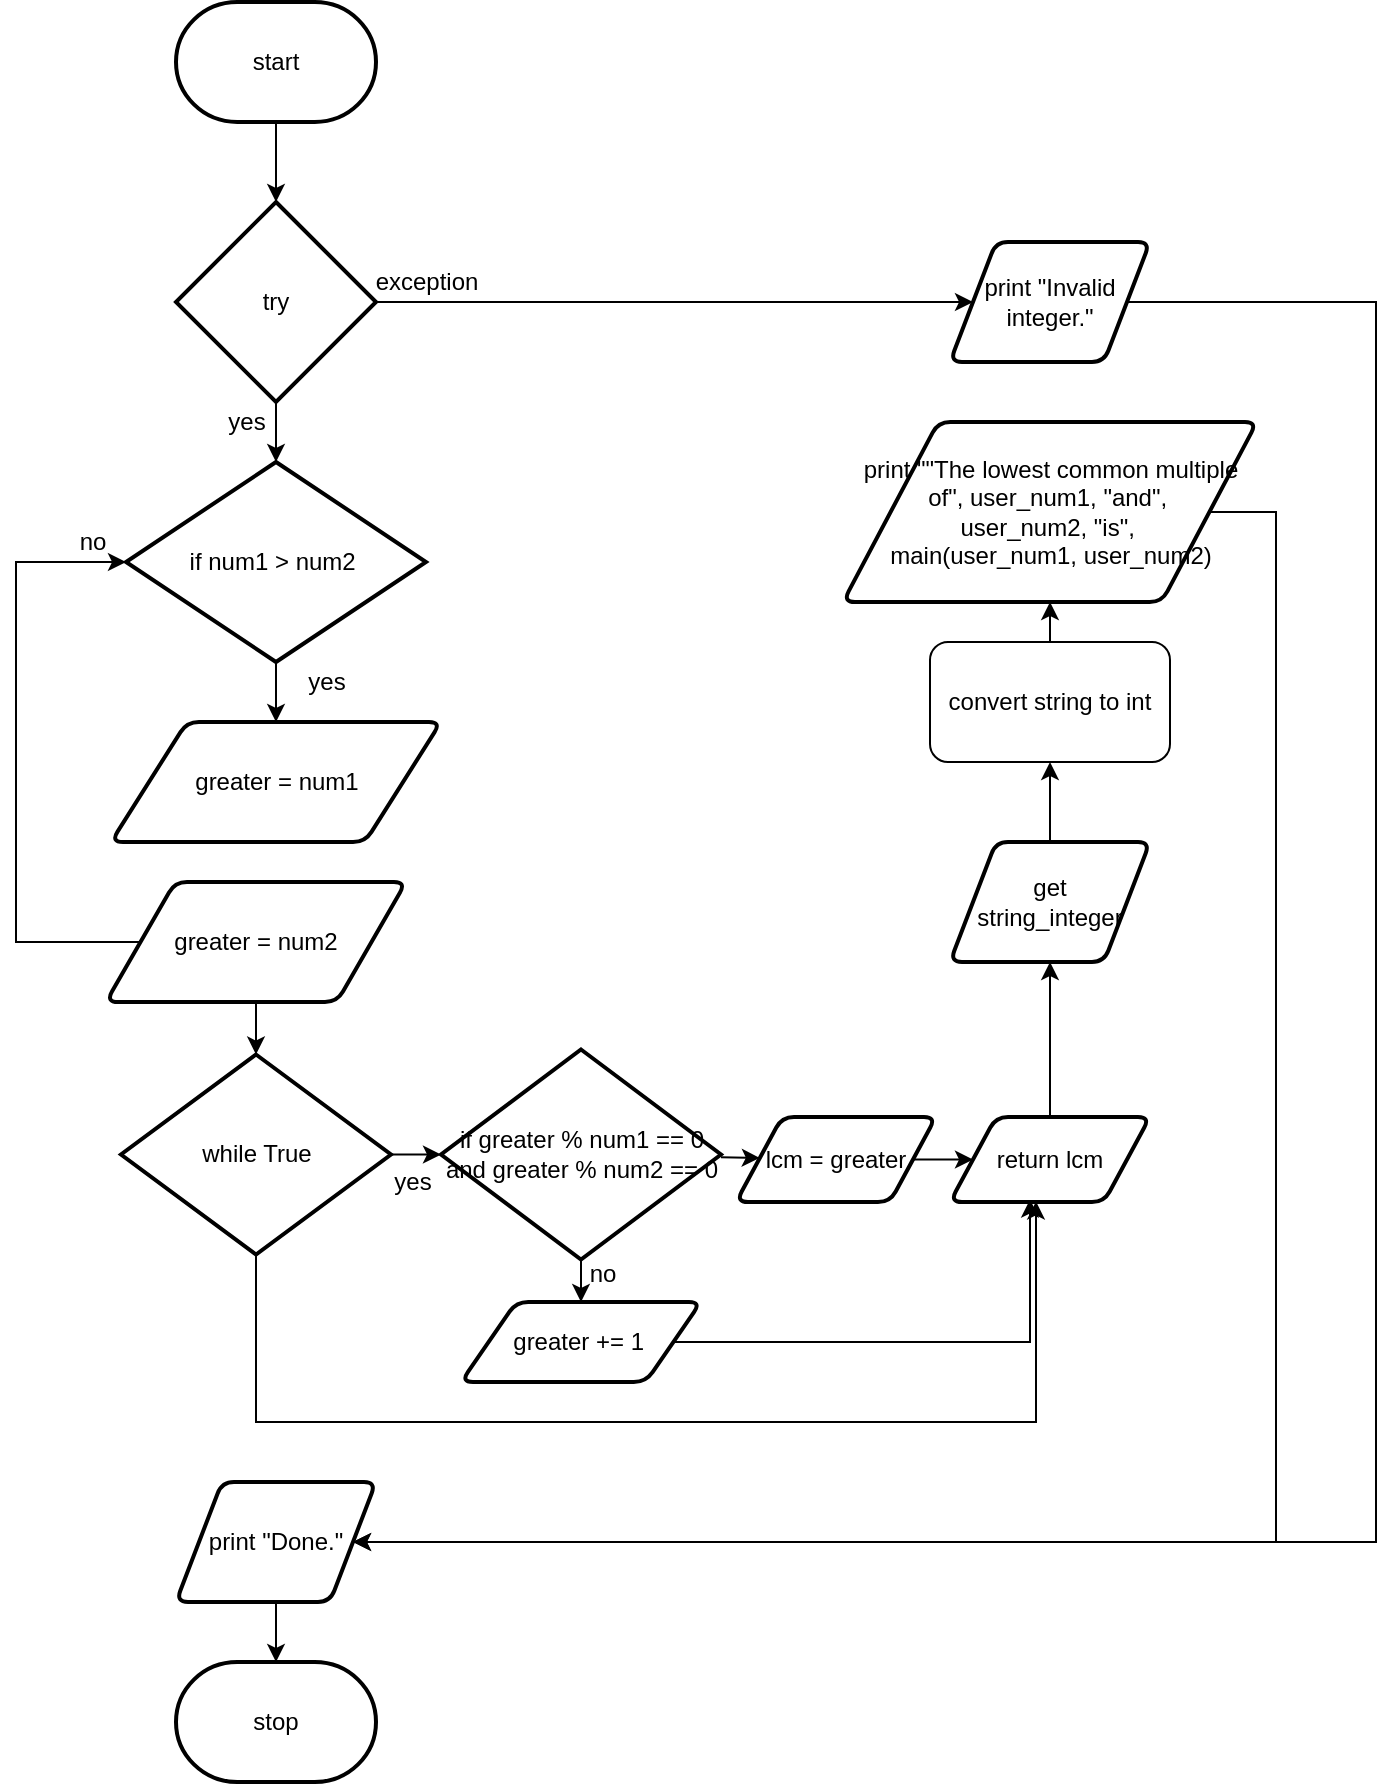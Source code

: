 <mxfile>
    <diagram id="BsBV6leVBUCAfMzn52um" name="Page-1">
        <mxGraphModel dx="640" dy="539" grid="1" gridSize="10" guides="1" tooltips="1" connect="1" arrows="1" fold="1" page="1" pageScale="1" pageWidth="827" pageHeight="1169" math="0" shadow="0">
            <root>
                <mxCell id="0"/>
                <mxCell id="1" parent="0"/>
                <mxCell id="9" style="edgeStyle=none;html=1;entryX=0.5;entryY=0;entryDx=0;entryDy=0;" parent="1" source="2" edge="1">
                    <mxGeometry relative="1" as="geometry">
                        <mxPoint x="390" y="140" as="targetPoint"/>
                    </mxGeometry>
                </mxCell>
                <mxCell id="2" value="start" style="strokeWidth=2;html=1;shape=mxgraph.flowchart.terminator;whiteSpace=wrap;" parent="1" vertex="1">
                    <mxGeometry x="340" y="40" width="100" height="60" as="geometry"/>
                </mxCell>
                <mxCell id="32" style="edgeStyle=orthogonalEdgeStyle;html=1;entryX=0;entryY=0.5;entryDx=0;entryDy=0;entryPerimeter=0;strokeColor=none;rounded=0;" parent="1" edge="1">
                    <mxGeometry relative="1" as="geometry">
                        <mxPoint x="515" y="480" as="targetPoint"/>
                        <mxPoint x="443.9" y="535" as="sourcePoint"/>
                    </mxGeometry>
                </mxCell>
                <mxCell id="191" style="edgeStyle=orthogonalEdgeStyle;rounded=0;html=1;" edge="1" parent="1" source="113" target="117">
                    <mxGeometry relative="1" as="geometry"/>
                </mxCell>
                <mxCell id="113" value="get &lt;br&gt;string_integer" style="shape=parallelogram;html=1;strokeWidth=2;perimeter=parallelogramPerimeter;whiteSpace=wrap;rounded=1;arcSize=12;size=0.23;" parent="1" vertex="1">
                    <mxGeometry x="727" y="460" width="100" height="60" as="geometry"/>
                </mxCell>
                <mxCell id="132" style="edgeStyle=orthogonalEdgeStyle;rounded=0;html=1;" parent="1" source="114" target="131" edge="1">
                    <mxGeometry relative="1" as="geometry"/>
                </mxCell>
                <mxCell id="190" style="edgeStyle=orthogonalEdgeStyle;rounded=0;html=1;entryX=0.5;entryY=0;entryDx=0;entryDy=0;entryPerimeter=0;" edge="1" parent="1" source="114" target="162">
                    <mxGeometry relative="1" as="geometry"/>
                </mxCell>
                <mxCell id="114" value="try" style="strokeWidth=2;html=1;shape=mxgraph.flowchart.decision;whiteSpace=wrap;" parent="1" vertex="1">
                    <mxGeometry x="340" y="140" width="100" height="100" as="geometry"/>
                </mxCell>
                <mxCell id="193" style="edgeStyle=orthogonalEdgeStyle;rounded=0;html=1;entryX=0.5;entryY=1;entryDx=0;entryDy=0;" edge="1" parent="1" source="117" target="192">
                    <mxGeometry relative="1" as="geometry"/>
                </mxCell>
                <mxCell id="117" value="convert string to int" style="rounded=1;whiteSpace=wrap;html=1;" parent="1" vertex="1">
                    <mxGeometry x="717" y="360" width="120" height="60" as="geometry"/>
                </mxCell>
                <mxCell id="130" value="yes" style="text;html=1;align=center;verticalAlign=middle;resizable=0;points=[];autosize=1;strokeColor=none;fillColor=none;" parent="1" vertex="1">
                    <mxGeometry x="360" y="240" width="30" height="20" as="geometry"/>
                </mxCell>
                <mxCell id="198" style="edgeStyle=orthogonalEdgeStyle;rounded=0;html=1;entryX=1;entryY=0.5;entryDx=0;entryDy=0;" edge="1" parent="1" source="131" target="195">
                    <mxGeometry relative="1" as="geometry">
                        <Array as="points">
                            <mxPoint x="940" y="190"/>
                            <mxPoint x="940" y="810"/>
                        </Array>
                    </mxGeometry>
                </mxCell>
                <mxCell id="131" value="print &quot;Invalid integer.&quot;" style="shape=parallelogram;html=1;strokeWidth=2;perimeter=parallelogramPerimeter;whiteSpace=wrap;rounded=1;arcSize=12;size=0.23;" parent="1" vertex="1">
                    <mxGeometry x="727" y="160" width="100" height="60" as="geometry"/>
                </mxCell>
                <mxCell id="133" value="exception" style="text;html=1;align=center;verticalAlign=middle;resizable=0;points=[];autosize=1;strokeColor=none;fillColor=none;" parent="1" vertex="1">
                    <mxGeometry x="430" y="170" width="70" height="20" as="geometry"/>
                </mxCell>
                <mxCell id="155" style="edgeStyle=orthogonalEdgeStyle;html=1;entryX=0;entryY=0.5;entryDx=0;entryDy=0;rounded=0;entryPerimeter=0;" parent="1" source="172" target="162" edge="1">
                    <mxGeometry relative="1" as="geometry">
                        <Array as="points">
                            <mxPoint x="260" y="510"/>
                            <mxPoint x="260" y="320"/>
                        </Array>
                        <mxPoint x="315" y="640" as="sourcePoint"/>
                        <mxPoint x="329.55" y="520" as="targetPoint"/>
                    </mxGeometry>
                </mxCell>
                <mxCell id="156" value="greater = num1" style="shape=parallelogram;html=1;strokeWidth=2;perimeter=parallelogramPerimeter;whiteSpace=wrap;rounded=1;arcSize=12;size=0.23;" parent="1" vertex="1">
                    <mxGeometry x="307.5" y="400" width="165" height="60" as="geometry"/>
                </mxCell>
                <mxCell id="161" value="yes" style="text;html=1;align=center;verticalAlign=middle;resizable=0;points=[];autosize=1;strokeColor=none;fillColor=none;" parent="1" vertex="1">
                    <mxGeometry x="400" y="370" width="30" height="20" as="geometry"/>
                </mxCell>
                <mxCell id="169" style="edgeStyle=none;html=1;" parent="1" source="162" target="156" edge="1">
                    <mxGeometry relative="1" as="geometry"/>
                </mxCell>
                <mxCell id="162" value="if num1 &amp;gt; num2&amp;nbsp;" style="strokeWidth=2;html=1;shape=mxgraph.flowchart.decision;whiteSpace=wrap;" parent="1" vertex="1">
                    <mxGeometry x="315" y="270" width="150" height="100" as="geometry"/>
                </mxCell>
                <mxCell id="166" value="stop" style="strokeWidth=2;html=1;shape=mxgraph.flowchart.terminator;whiteSpace=wrap;" parent="1" vertex="1">
                    <mxGeometry x="340" y="870" width="100" height="60" as="geometry"/>
                </mxCell>
                <mxCell id="171" value="no" style="text;html=1;align=center;verticalAlign=middle;resizable=0;points=[];autosize=1;strokeColor=none;fillColor=none;" parent="1" vertex="1">
                    <mxGeometry x="282.5" y="300" width="30" height="20" as="geometry"/>
                </mxCell>
                <mxCell id="186" style="edgeStyle=orthogonalEdgeStyle;rounded=0;html=1;entryX=0.5;entryY=0;entryDx=0;entryDy=0;entryPerimeter=0;" edge="1" parent="1" source="172" target="173">
                    <mxGeometry relative="1" as="geometry"/>
                </mxCell>
                <mxCell id="172" value="greater = num2" style="shape=parallelogram;html=1;strokeWidth=2;perimeter=parallelogramPerimeter;whiteSpace=wrap;rounded=1;arcSize=12;size=0.23;" parent="1" vertex="1">
                    <mxGeometry x="305" y="480" width="150" height="60" as="geometry"/>
                </mxCell>
                <mxCell id="175" style="edgeStyle=none;html=1;entryX=0;entryY=0.5;entryDx=0;entryDy=0;entryPerimeter=0;" edge="1" parent="1" source="173" target="174">
                    <mxGeometry relative="1" as="geometry"/>
                </mxCell>
                <mxCell id="185" style="edgeStyle=orthogonalEdgeStyle;rounded=0;html=1;entryX=0.43;entryY=0.994;entryDx=0;entryDy=0;entryPerimeter=0;" edge="1" parent="1" source="173" target="182">
                    <mxGeometry relative="1" as="geometry">
                        <mxPoint x="800" y="710" as="targetPoint"/>
                        <Array as="points">
                            <mxPoint x="380" y="750"/>
                            <mxPoint x="770" y="750"/>
                        </Array>
                    </mxGeometry>
                </mxCell>
                <mxCell id="173" value="while True" style="strokeWidth=2;html=1;shape=mxgraph.flowchart.decision;whiteSpace=wrap;" vertex="1" parent="1">
                    <mxGeometry x="312.5" y="566.25" width="135" height="100" as="geometry"/>
                </mxCell>
                <mxCell id="178" style="edgeStyle=none;html=1;entryX=0.5;entryY=0;entryDx=0;entryDy=0;" edge="1" parent="1" source="174" target="177">
                    <mxGeometry relative="1" as="geometry"/>
                </mxCell>
                <mxCell id="181" style="edgeStyle=none;html=1;" edge="1" parent="1" source="174" target="180">
                    <mxGeometry relative="1" as="geometry"/>
                </mxCell>
                <mxCell id="174" value="if&amp;nbsp;greater % num1 == 0 and greater % num2 == 0" style="strokeWidth=2;html=1;shape=mxgraph.flowchart.decision;whiteSpace=wrap;" vertex="1" parent="1">
                    <mxGeometry x="472.5" y="563.75" width="140" height="105" as="geometry"/>
                </mxCell>
                <mxCell id="176" value="yes" style="text;html=1;align=center;verticalAlign=middle;resizable=0;points=[];autosize=1;strokeColor=none;fillColor=none;" vertex="1" parent="1">
                    <mxGeometry x="442.5" y="620" width="30" height="20" as="geometry"/>
                </mxCell>
                <mxCell id="188" style="edgeStyle=orthogonalEdgeStyle;rounded=0;html=1;entryX=0.4;entryY=0.971;entryDx=0;entryDy=0;entryPerimeter=0;" edge="1" parent="1" source="177" target="182">
                    <mxGeometry relative="1" as="geometry"/>
                </mxCell>
                <mxCell id="177" value="greater += 1&amp;nbsp;" style="shape=parallelogram;html=1;strokeWidth=2;perimeter=parallelogramPerimeter;whiteSpace=wrap;rounded=1;arcSize=12;size=0.23;" vertex="1" parent="1">
                    <mxGeometry x="482.5" y="690" width="120" height="40" as="geometry"/>
                </mxCell>
                <mxCell id="179" value="no" style="text;html=1;align=center;verticalAlign=middle;resizable=0;points=[];autosize=1;strokeColor=none;fillColor=none;" vertex="1" parent="1">
                    <mxGeometry x="537.5" y="666.25" width="30" height="20" as="geometry"/>
                </mxCell>
                <mxCell id="183" style="edgeStyle=none;html=1;entryX=0;entryY=0.5;entryDx=0;entryDy=0;" edge="1" parent="1" source="180" target="182">
                    <mxGeometry relative="1" as="geometry"/>
                </mxCell>
                <mxCell id="180" value="lcm = greater" style="shape=parallelogram;html=1;strokeWidth=2;perimeter=parallelogramPerimeter;whiteSpace=wrap;rounded=1;arcSize=12;size=0.23;" vertex="1" parent="1">
                    <mxGeometry x="620" y="597.5" width="100" height="42.5" as="geometry"/>
                </mxCell>
                <mxCell id="189" style="edgeStyle=orthogonalEdgeStyle;rounded=0;html=1;" edge="1" parent="1" source="182" target="113">
                    <mxGeometry relative="1" as="geometry"/>
                </mxCell>
                <mxCell id="182" value="return lcm" style="shape=parallelogram;html=1;strokeWidth=2;perimeter=parallelogramPerimeter;whiteSpace=wrap;rounded=1;arcSize=12;size=0.23;" vertex="1" parent="1">
                    <mxGeometry x="727" y="597.5" width="100" height="42.5" as="geometry"/>
                </mxCell>
                <mxCell id="194" style="edgeStyle=orthogonalEdgeStyle;rounded=0;html=1;entryX=1;entryY=0.5;entryDx=0;entryDy=0;exitX=1;exitY=0.5;exitDx=0;exitDy=0;" edge="1" parent="1" source="192" target="195">
                    <mxGeometry relative="1" as="geometry">
                        <Array as="points">
                            <mxPoint x="890" y="295"/>
                            <mxPoint x="890" y="810"/>
                        </Array>
                    </mxGeometry>
                </mxCell>
                <mxCell id="192" value="print &quot;&lt;span&gt;&quot;The lowest common multiple of&quot;,&amp;nbsp;&lt;/span&gt;&lt;span&gt;user_num1,&amp;nbsp;&lt;/span&gt;&lt;span&gt;&quot;and&quot;,&amp;nbsp;&lt;br&gt;&lt;/span&gt;&lt;span&gt;user_num2,&amp;nbsp;&lt;/span&gt;&lt;span&gt;&quot;is&quot;,&amp;nbsp;&lt;br&gt;&lt;/span&gt;&lt;span&gt;main(user_num1, user_num2)&lt;/span&gt;&lt;span&gt;&lt;br&gt;&lt;/span&gt;" style="shape=parallelogram;html=1;strokeWidth=2;perimeter=parallelogramPerimeter;whiteSpace=wrap;rounded=1;arcSize=12;size=0.23;" vertex="1" parent="1">
                    <mxGeometry x="673.5" y="250" width="207" height="90" as="geometry"/>
                </mxCell>
                <mxCell id="197" style="edgeStyle=orthogonalEdgeStyle;rounded=0;html=1;entryX=0.5;entryY=0;entryDx=0;entryDy=0;entryPerimeter=0;" edge="1" parent="1" source="195" target="166">
                    <mxGeometry relative="1" as="geometry"/>
                </mxCell>
                <mxCell id="195" value="print &quot;Done.&quot;" style="shape=parallelogram;html=1;strokeWidth=2;perimeter=parallelogramPerimeter;whiteSpace=wrap;rounded=1;arcSize=12;size=0.23;" vertex="1" parent="1">
                    <mxGeometry x="340" y="780" width="100" height="60" as="geometry"/>
                </mxCell>
            </root>
        </mxGraphModel>
    </diagram>
</mxfile>